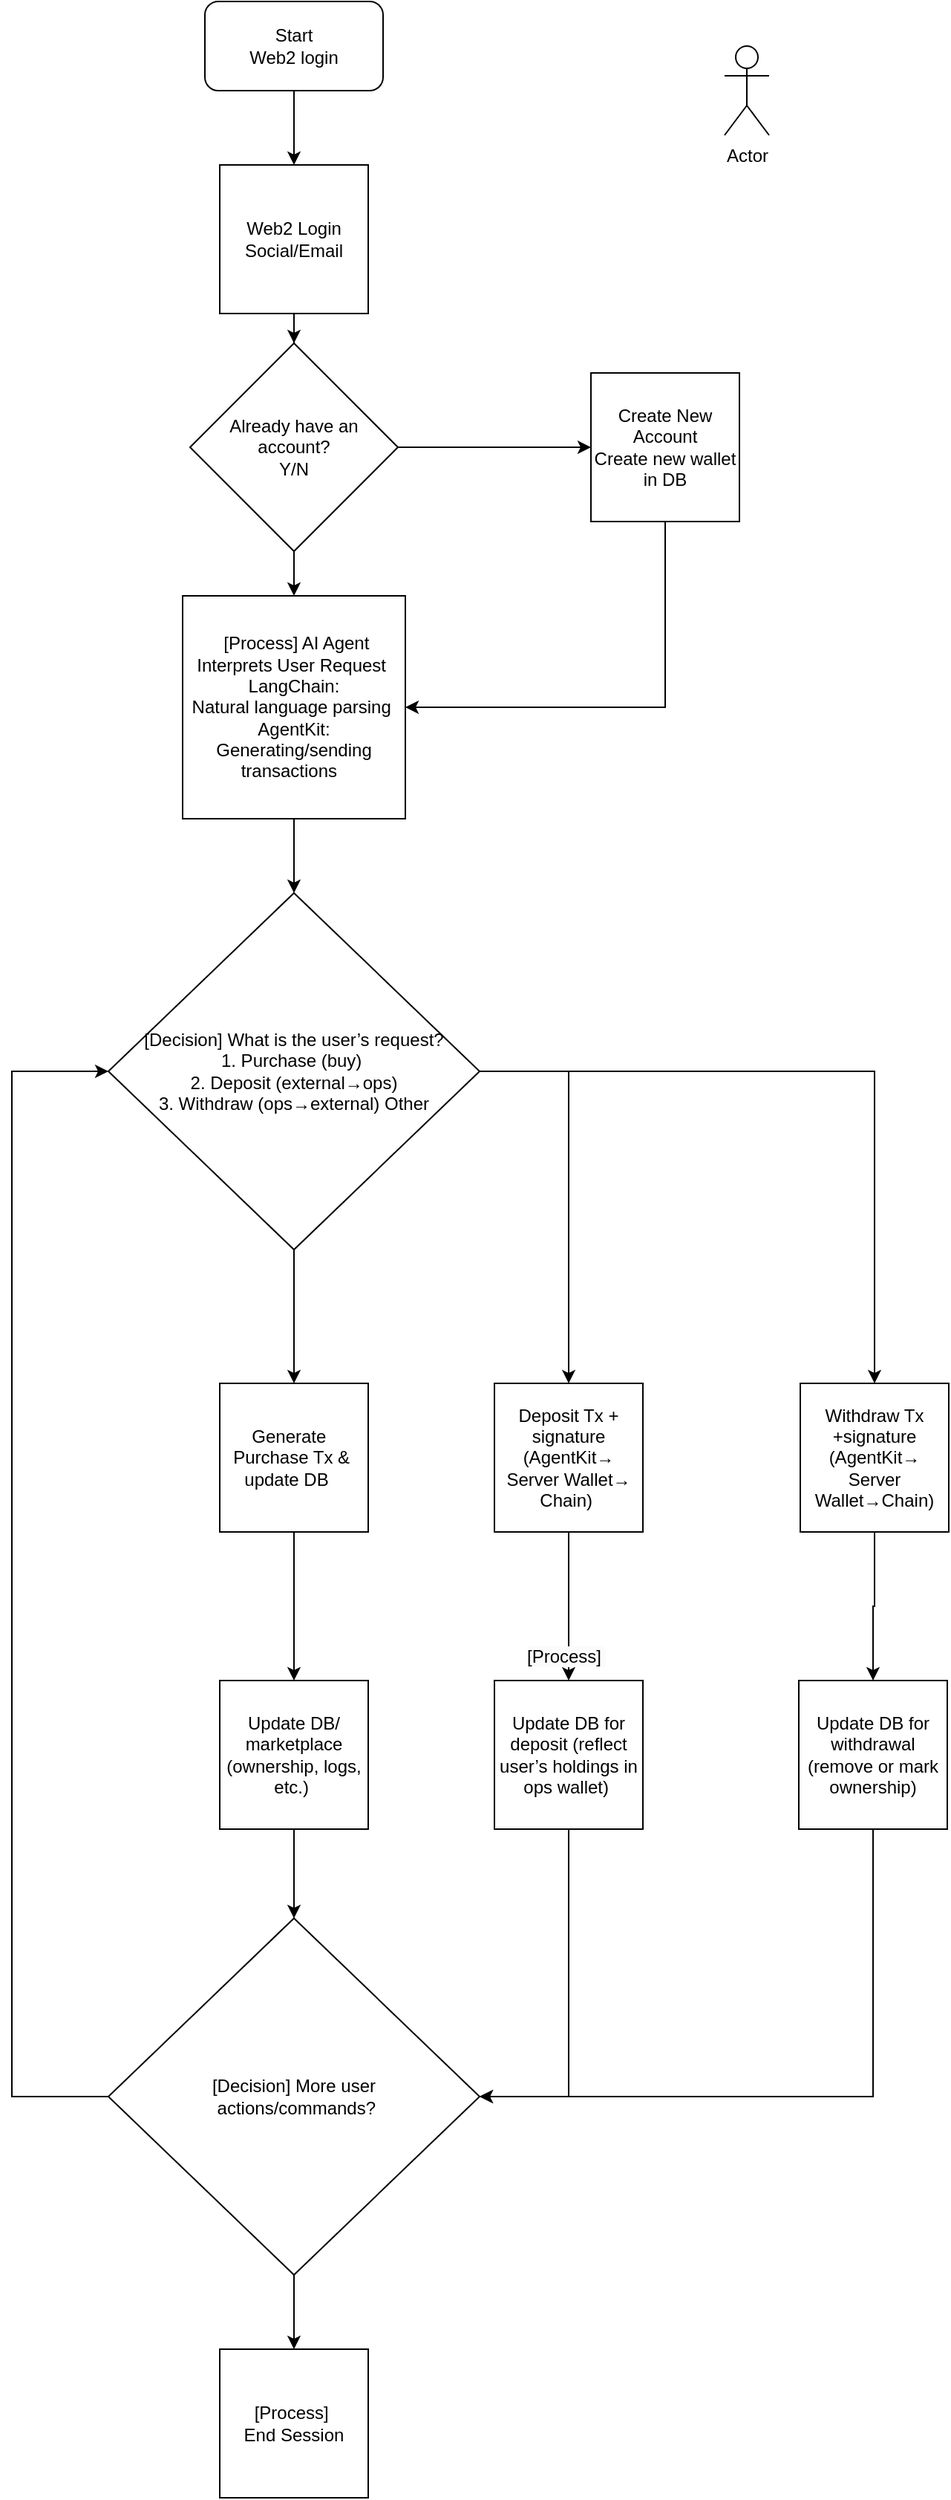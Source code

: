 <mxfile version="26.0.10">
  <diagram name="Page-1" id="nNu1Zhd733eEw0JM8XhA">
    <mxGraphModel dx="2704" dy="2766" grid="1" gridSize="10" guides="1" tooltips="1" connect="1" arrows="1" fold="1" page="1" pageScale="1" pageWidth="850" pageHeight="1100" math="0" shadow="0">
      <root>
        <mxCell id="0" />
        <mxCell id="1" parent="0" />
        <mxCell id="EWK27wzTpUUaoDkeulak-2" value="Actor" style="shape=umlActor;verticalLabelPosition=bottom;verticalAlign=top;html=1;outlineConnect=0;" vertex="1" parent="1">
          <mxGeometry x="530" y="-1040" width="30" height="60" as="geometry" />
        </mxCell>
        <mxCell id="EWK27wzTpUUaoDkeulak-12" style="edgeStyle=orthogonalEdgeStyle;rounded=0;orthogonalLoop=1;jettySize=auto;html=1;" edge="1" parent="1" source="EWK27wzTpUUaoDkeulak-3" target="EWK27wzTpUUaoDkeulak-11">
          <mxGeometry relative="1" as="geometry" />
        </mxCell>
        <mxCell id="EWK27wzTpUUaoDkeulak-13" style="edgeStyle=orthogonalEdgeStyle;rounded=0;orthogonalLoop=1;jettySize=auto;html=1;" edge="1" parent="1" source="EWK27wzTpUUaoDkeulak-3" target="EWK27wzTpUUaoDkeulak-10">
          <mxGeometry relative="1" as="geometry" />
        </mxCell>
        <mxCell id="EWK27wzTpUUaoDkeulak-3" value="Already have an account?&lt;div&gt;Y/N&lt;/div&gt;" style="rhombus;whiteSpace=wrap;html=1;" vertex="1" parent="1">
          <mxGeometry x="170" y="-840" width="140" height="140" as="geometry" />
        </mxCell>
        <mxCell id="EWK27wzTpUUaoDkeulak-9" style="edgeStyle=orthogonalEdgeStyle;rounded=0;orthogonalLoop=1;jettySize=auto;html=1;entryX=0.5;entryY=0;entryDx=0;entryDy=0;" edge="1" parent="1" source="EWK27wzTpUUaoDkeulak-5" target="EWK27wzTpUUaoDkeulak-3">
          <mxGeometry relative="1" as="geometry" />
        </mxCell>
        <mxCell id="EWK27wzTpUUaoDkeulak-5" value="Web2 Login&lt;br&gt;Social/Email" style="whiteSpace=wrap;html=1;aspect=fixed;" vertex="1" parent="1">
          <mxGeometry x="190" y="-960" width="100" height="100" as="geometry" />
        </mxCell>
        <mxCell id="EWK27wzTpUUaoDkeulak-8" value="" style="edgeStyle=orthogonalEdgeStyle;rounded=0;orthogonalLoop=1;jettySize=auto;html=1;" edge="1" parent="1" source="EWK27wzTpUUaoDkeulak-6" target="EWK27wzTpUUaoDkeulak-5">
          <mxGeometry relative="1" as="geometry" />
        </mxCell>
        <mxCell id="EWK27wzTpUUaoDkeulak-6" value="Start&lt;br&gt;Web2 login" style="rounded=1;whiteSpace=wrap;html=1;" vertex="1" parent="1">
          <mxGeometry x="180" y="-1070" width="120" height="60" as="geometry" />
        </mxCell>
        <mxCell id="EWK27wzTpUUaoDkeulak-26" style="edgeStyle=orthogonalEdgeStyle;rounded=0;orthogonalLoop=1;jettySize=auto;html=1;" edge="1" parent="1" source="EWK27wzTpUUaoDkeulak-10" target="EWK27wzTpUUaoDkeulak-11">
          <mxGeometry relative="1" as="geometry">
            <Array as="points">
              <mxPoint x="490" y="-595" />
            </Array>
          </mxGeometry>
        </mxCell>
        <mxCell id="EWK27wzTpUUaoDkeulak-10" value="Create New Account&lt;div&gt;Create new wallet in DB&lt;/div&gt;" style="whiteSpace=wrap;html=1;aspect=fixed;" vertex="1" parent="1">
          <mxGeometry x="440" y="-820" width="100" height="100" as="geometry" />
        </mxCell>
        <mxCell id="EWK27wzTpUUaoDkeulak-15" value="" style="edgeStyle=orthogonalEdgeStyle;rounded=0;orthogonalLoop=1;jettySize=auto;html=1;" edge="1" parent="1" source="EWK27wzTpUUaoDkeulak-11" target="EWK27wzTpUUaoDkeulak-14">
          <mxGeometry relative="1" as="geometry" />
        </mxCell>
        <mxCell id="EWK27wzTpUUaoDkeulak-11" value="&amp;nbsp;[Process] AI Agent Interprets User Request&amp;nbsp;&lt;br&gt;LangChain: &lt;br&gt;Natural language parsing&amp;nbsp;&lt;br&gt;AgentKit: Generating/sending transactions&amp;nbsp;&amp;nbsp;" style="whiteSpace=wrap;html=1;aspect=fixed;" vertex="1" parent="1">
          <mxGeometry x="165" y="-670" width="150" height="150" as="geometry" />
        </mxCell>
        <mxCell id="EWK27wzTpUUaoDkeulak-23" style="edgeStyle=orthogonalEdgeStyle;rounded=0;orthogonalLoop=1;jettySize=auto;html=1;" edge="1" parent="1" source="EWK27wzTpUUaoDkeulak-14" target="EWK27wzTpUUaoDkeulak-16">
          <mxGeometry relative="1" as="geometry" />
        </mxCell>
        <mxCell id="EWK27wzTpUUaoDkeulak-24" style="edgeStyle=orthogonalEdgeStyle;rounded=0;orthogonalLoop=1;jettySize=auto;html=1;" edge="1" parent="1" source="EWK27wzTpUUaoDkeulak-14" target="EWK27wzTpUUaoDkeulak-17">
          <mxGeometry relative="1" as="geometry" />
        </mxCell>
        <mxCell id="EWK27wzTpUUaoDkeulak-25" style="edgeStyle=orthogonalEdgeStyle;rounded=0;orthogonalLoop=1;jettySize=auto;html=1;" edge="1" parent="1" source="EWK27wzTpUUaoDkeulak-14" target="EWK27wzTpUUaoDkeulak-18">
          <mxGeometry relative="1" as="geometry" />
        </mxCell>
        <mxCell id="EWK27wzTpUUaoDkeulak-14" value="[Decision] What is the user’s request?&lt;div&gt;1. Purchase (buy)&amp;nbsp;&lt;/div&gt;&lt;div&gt;&amp;nbsp;2. Deposit (external→ops)&amp;nbsp;&lt;/div&gt;&lt;div&gt;&amp;nbsp;3. Withdraw (ops→external)  Other&amp;nbsp;&lt;/div&gt;" style="rhombus;whiteSpace=wrap;html=1;" vertex="1" parent="1">
          <mxGeometry x="115" y="-470" width="250" height="240" as="geometry" />
        </mxCell>
        <mxCell id="EWK27wzTpUUaoDkeulak-30" style="edgeStyle=orthogonalEdgeStyle;rounded=0;orthogonalLoop=1;jettySize=auto;html=1;" edge="1" parent="1" source="EWK27wzTpUUaoDkeulak-16" target="EWK27wzTpUUaoDkeulak-19">
          <mxGeometry relative="1" as="geometry" />
        </mxCell>
        <mxCell id="EWK27wzTpUUaoDkeulak-16" value="Generate&amp;nbsp;&amp;nbsp;&lt;div&gt;Purchase Tx &amp;amp;&amp;nbsp; update DB&amp;nbsp; &amp;nbsp;&lt;/div&gt;" style="whiteSpace=wrap;html=1;aspect=fixed;" vertex="1" parent="1">
          <mxGeometry x="190" y="-140" width="100" height="100" as="geometry" />
        </mxCell>
        <mxCell id="EWK27wzTpUUaoDkeulak-31" style="edgeStyle=orthogonalEdgeStyle;rounded=0;orthogonalLoop=1;jettySize=auto;html=1;" edge="1" parent="1" source="EWK27wzTpUUaoDkeulak-17" target="EWK27wzTpUUaoDkeulak-20">
          <mxGeometry relative="1" as="geometry" />
        </mxCell>
        <mxCell id="EWK27wzTpUUaoDkeulak-17" value="Deposit Tx + signature (AgentKit→&lt;div&gt;Server Wallet→&lt;/div&gt;&lt;div&gt;Chain)&amp;nbsp;&lt;/div&gt;" style="whiteSpace=wrap;html=1;aspect=fixed;" vertex="1" parent="1">
          <mxGeometry x="375" y="-140" width="100" height="100" as="geometry" />
        </mxCell>
        <mxCell id="EWK27wzTpUUaoDkeulak-32" style="edgeStyle=orthogonalEdgeStyle;rounded=0;orthogonalLoop=1;jettySize=auto;html=1;" edge="1" parent="1" source="EWK27wzTpUUaoDkeulak-18" target="EWK27wzTpUUaoDkeulak-21">
          <mxGeometry relative="1" as="geometry" />
        </mxCell>
        <mxCell id="EWK27wzTpUUaoDkeulak-18" value="Withdraw Tx +signature (AgentKit→&lt;div&gt;Server Wallet→Chain)&lt;/div&gt;" style="whiteSpace=wrap;html=1;aspect=fixed;" vertex="1" parent="1">
          <mxGeometry x="581" y="-140" width="100" height="100" as="geometry" />
        </mxCell>
        <mxCell id="EWK27wzTpUUaoDkeulak-36" style="edgeStyle=orthogonalEdgeStyle;rounded=0;orthogonalLoop=1;jettySize=auto;html=1;" edge="1" parent="1" source="EWK27wzTpUUaoDkeulak-19" target="EWK27wzTpUUaoDkeulak-27">
          <mxGeometry relative="1" as="geometry" />
        </mxCell>
        <mxCell id="EWK27wzTpUUaoDkeulak-19" value="&amp;nbsp;Update DB/&amp;nbsp;&lt;div&gt;&lt;span style=&quot;background-color: transparent; color: light-dark(rgb(0, 0, 0), rgb(255, 255, 255));&quot;&gt;marketplace (ownership, logs, etc.)&amp;nbsp;&lt;/span&gt;&lt;/div&gt;" style="whiteSpace=wrap;html=1;aspect=fixed;" vertex="1" parent="1">
          <mxGeometry x="190" y="60" width="100" height="100" as="geometry" />
        </mxCell>
        <mxCell id="EWK27wzTpUUaoDkeulak-34" style="edgeStyle=orthogonalEdgeStyle;rounded=0;orthogonalLoop=1;jettySize=auto;html=1;" edge="1" parent="1" source="EWK27wzTpUUaoDkeulak-20" target="EWK27wzTpUUaoDkeulak-27">
          <mxGeometry relative="1" as="geometry">
            <Array as="points">
              <mxPoint x="425" y="340" />
            </Array>
          </mxGeometry>
        </mxCell>
        <mxCell id="EWK27wzTpUUaoDkeulak-20" value="Update DB for deposit (reflect user’s holdings in ops wallet)&amp;nbsp;" style="whiteSpace=wrap;html=1;aspect=fixed;" vertex="1" parent="1">
          <mxGeometry x="375" y="60" width="100" height="100" as="geometry" />
        </mxCell>
        <mxCell id="EWK27wzTpUUaoDkeulak-33" style="edgeStyle=orthogonalEdgeStyle;rounded=0;orthogonalLoop=1;jettySize=auto;html=1;entryX=1;entryY=0.5;entryDx=0;entryDy=0;" edge="1" parent="1" source="EWK27wzTpUUaoDkeulak-21" target="EWK27wzTpUUaoDkeulak-27">
          <mxGeometry relative="1" as="geometry">
            <Array as="points">
              <mxPoint x="630" y="340" />
            </Array>
          </mxGeometry>
        </mxCell>
        <mxCell id="EWK27wzTpUUaoDkeulak-21" value="Update DB for withdrawal (remove or mark ownership)" style="whiteSpace=wrap;html=1;aspect=fixed;" vertex="1" parent="1">
          <mxGeometry x="580" y="60" width="100" height="100" as="geometry" />
        </mxCell>
        <mxCell id="EWK27wzTpUUaoDkeulak-22" value="&lt;span style=&quot;color: rgb(0, 0, 0); font-family: Helvetica; font-size: 12px; font-style: normal; font-variant-ligatures: normal; font-variant-caps: normal; font-weight: 400; letter-spacing: normal; orphans: 2; text-align: center; text-indent: 0px; text-transform: none; widows: 2; word-spacing: 0px; -webkit-text-stroke-width: 0px; white-space: normal; background-color: rgb(251, 251, 251); text-decoration-thickness: initial; text-decoration-style: initial; text-decoration-color: initial; display: inline !important; float: none;&quot;&gt;[Process]&lt;span&gt;&amp;nbsp;&lt;/span&gt;&lt;/span&gt;" style="text;whiteSpace=wrap;html=1;" vertex="1" parent="1">
          <mxGeometry x="395" y="30" width="60" height="40" as="geometry" />
        </mxCell>
        <mxCell id="EWK27wzTpUUaoDkeulak-29" style="edgeStyle=orthogonalEdgeStyle;rounded=0;orthogonalLoop=1;jettySize=auto;html=1;entryX=0;entryY=0.5;entryDx=0;entryDy=0;" edge="1" parent="1" source="EWK27wzTpUUaoDkeulak-27" target="EWK27wzTpUUaoDkeulak-14">
          <mxGeometry relative="1" as="geometry">
            <Array as="points">
              <mxPoint x="50" y="340" />
              <mxPoint x="50" y="-350" />
            </Array>
          </mxGeometry>
        </mxCell>
        <mxCell id="EWK27wzTpUUaoDkeulak-37" style="edgeStyle=orthogonalEdgeStyle;rounded=0;orthogonalLoop=1;jettySize=auto;html=1;" edge="1" parent="1" source="EWK27wzTpUUaoDkeulak-27" target="EWK27wzTpUUaoDkeulak-28">
          <mxGeometry relative="1" as="geometry" />
        </mxCell>
        <mxCell id="EWK27wzTpUUaoDkeulak-27" value="[Decision] More user&lt;div&gt;&amp;nbsp;actions/commands?&lt;/div&gt;" style="rhombus;whiteSpace=wrap;html=1;" vertex="1" parent="1">
          <mxGeometry x="115" y="220" width="250" height="240" as="geometry" />
        </mxCell>
        <mxCell id="EWK27wzTpUUaoDkeulak-28" value="[Process]&amp;nbsp;&lt;div&gt;End Session&lt;/div&gt;" style="whiteSpace=wrap;html=1;aspect=fixed;" vertex="1" parent="1">
          <mxGeometry x="190" y="510" width="100" height="100" as="geometry" />
        </mxCell>
      </root>
    </mxGraphModel>
  </diagram>
</mxfile>
